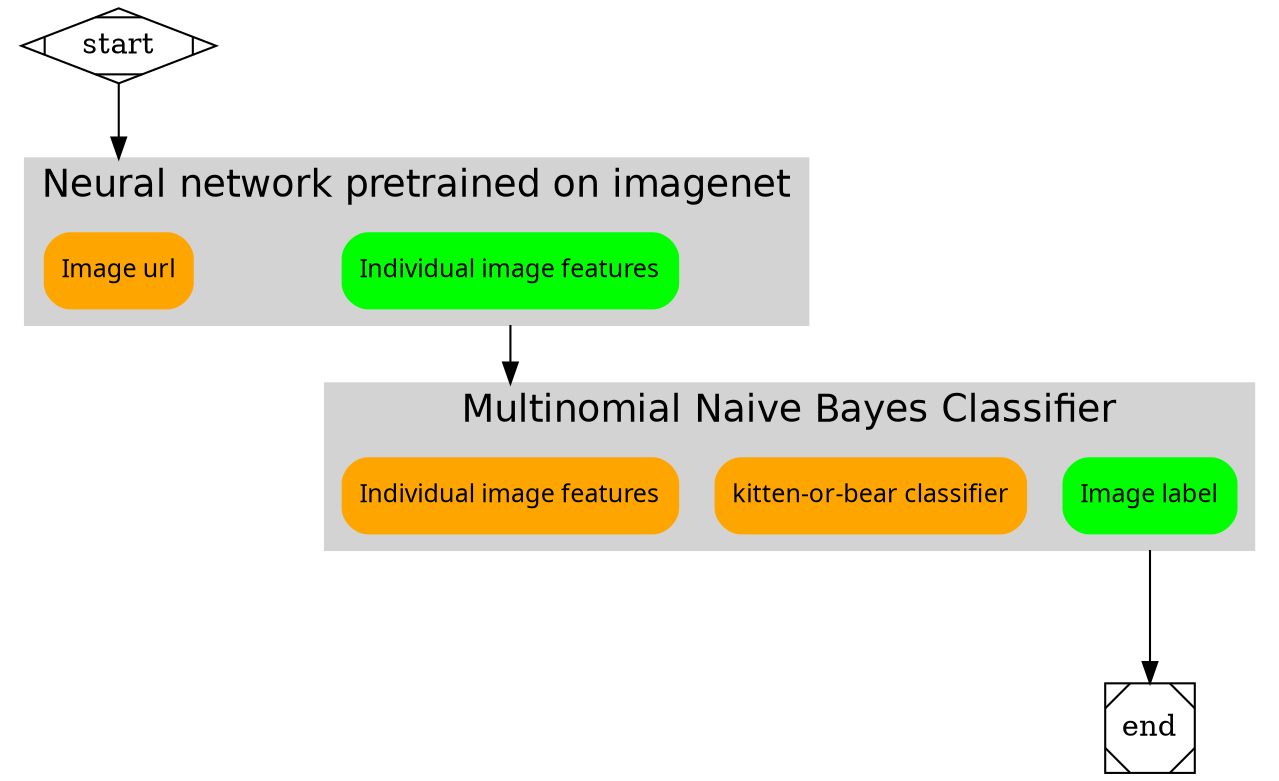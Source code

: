 digraph G {
    compound=true;
    ranksep=1;
    ratio=compress;
    size=728;
    subgraph cluster_1 {
        style=filled;
        color=lightgrey;
        fontname="Helvetica";
        fontsize=18;
        "1_Individual image features" [style="filled,rounded",color=green,label="Individual image features",fontname="Verdana",fontsize=12,shape=rectangle];
        "1_Image url" [style="filled,rounded",color=orange,label="Image url",fontname="Verdana",fontsize=12,shape=rectangle];
        label = "Neural network pretrained on imagenet";
    }
    
    subgraph cluster_2 {
        style=filled;
        color=lightgrey;
        fontname="Helvetica";
        fontsize=18;
        "2_Image label" [style="filled,rounded",color=green,label="Image label",fontname="Verdana",fontsize=12,shape=rectangle];
        "2_kitten-or-bear classifier" [style="filled,rounded",color=orange,label="kitten-or-bear classifier",fontname="Verdana",fontsize=12,shape=rectangle];"2_Individual image features" [style="filled,rounded",color=orange,label="Individual image features",fontname="Verdana",fontsize=12,shape=rectangle];
        label = "Multinomial Naive Bayes Classifier";
    }
    "1_Individual image features" -> "2_Individual image features" [ltail=cluster_1, lhead=cluster_2];
    start -> "1_Image url" [lhead=cluster_1];
    "2_Image label" -> end [ltail=cluster_2];
    start [shape=Mdiamond];
    end [shape=Msquare];
}